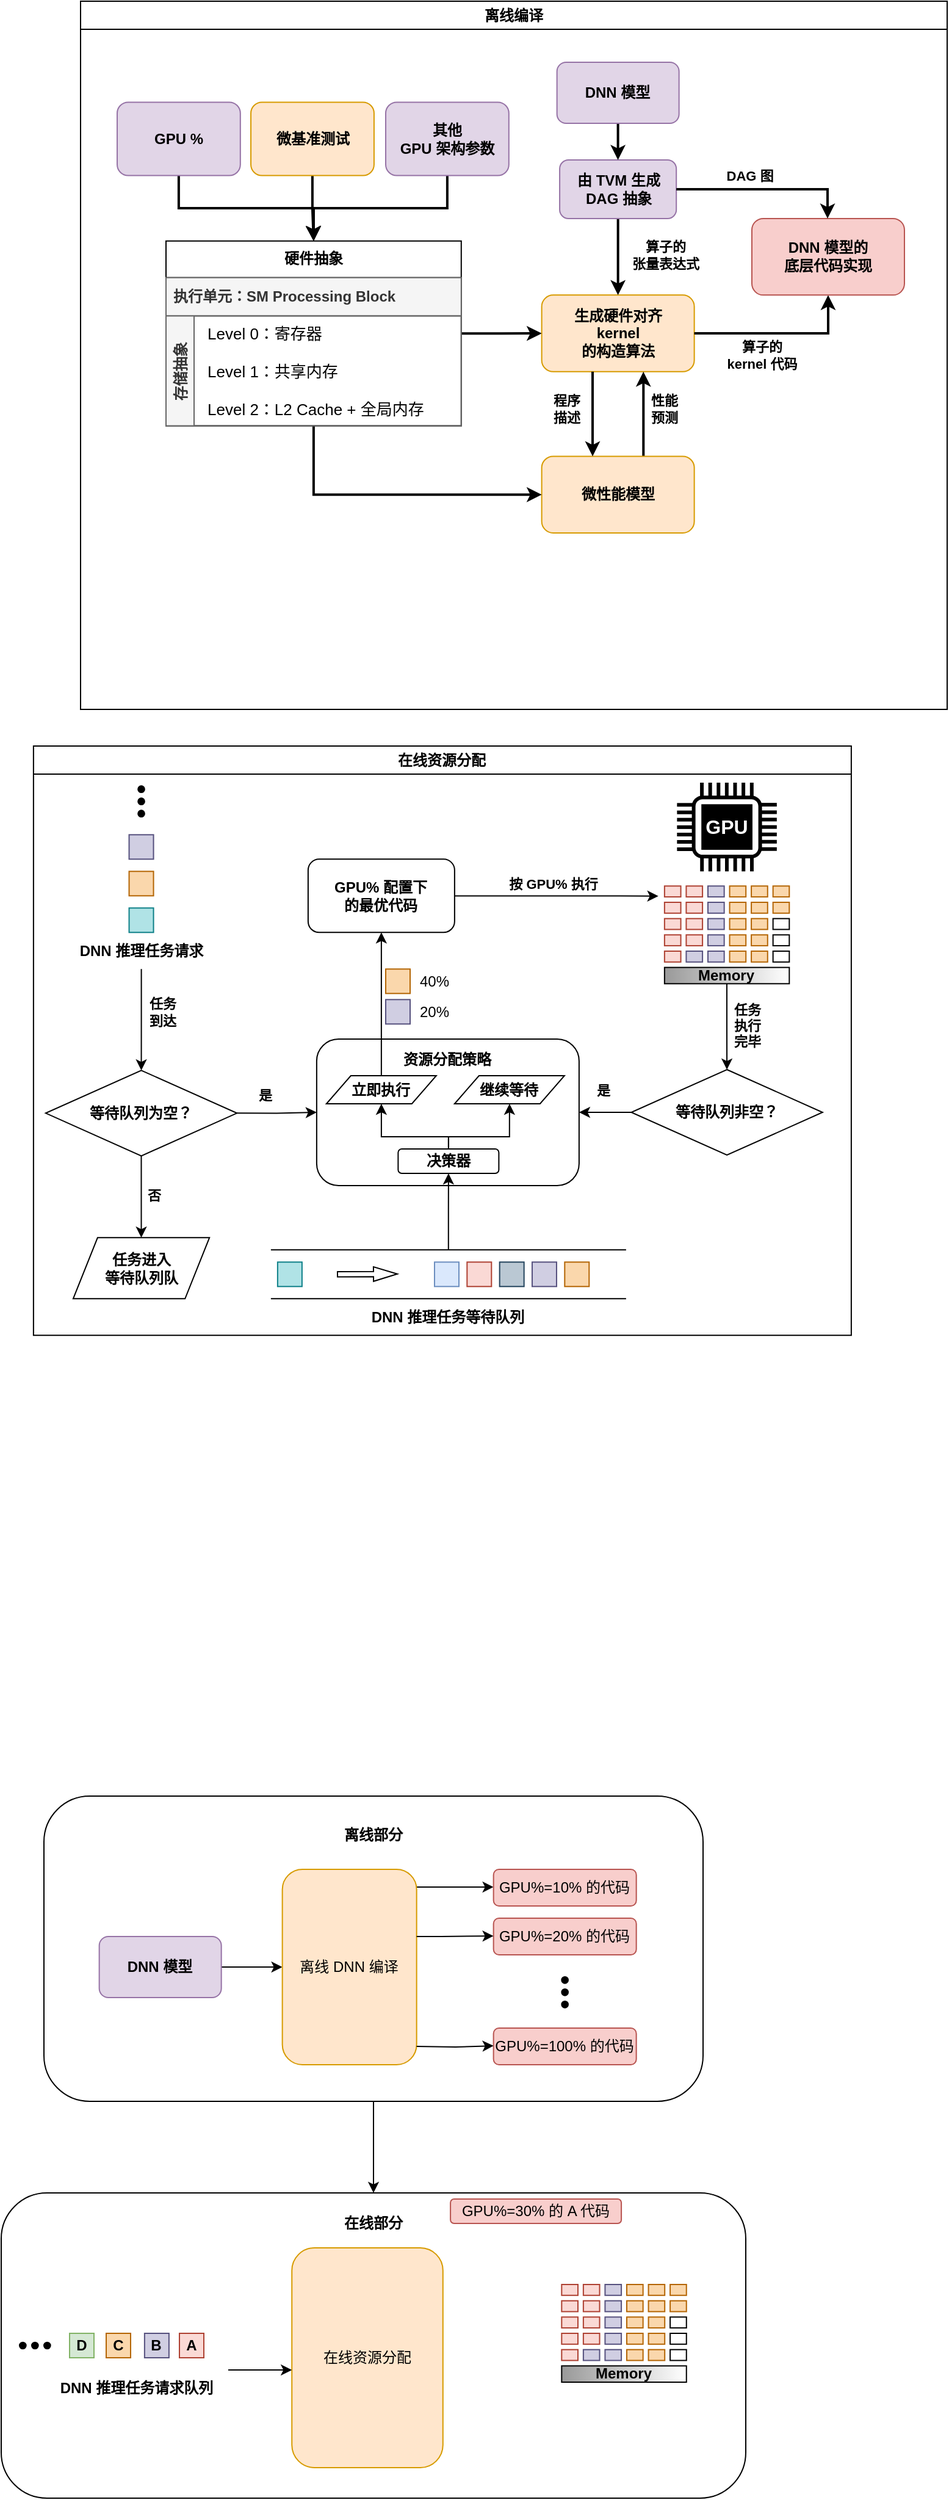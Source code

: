 <mxfile version="22.1.7" type="github">
  <diagram name="Page-1" id="r66Ns_PoiZ77G3gsffww">
    <mxGraphModel dx="1161" dy="710" grid="1" gridSize="10" guides="1" tooltips="1" connect="1" arrows="1" fold="1" page="1" pageScale="1" pageWidth="850" pageHeight="1100" math="0" shadow="0">
      <root>
        <mxCell id="0" />
        <mxCell id="1" parent="0" />
        <mxCell id="Vn_qwxiB0jjPzp0y7otu-781" value="在线部分&lt;br&gt;&lt;br&gt;&lt;br&gt;&lt;br&gt;&lt;br&gt;&lt;br&gt;&lt;br&gt;&lt;br&gt;&lt;br&gt;&lt;br&gt;&lt;br&gt;&lt;br&gt;&lt;br&gt;&lt;br&gt;&lt;br&gt;" style="rounded=1;whiteSpace=wrap;html=1;fontStyle=1" vertex="1" parent="1">
          <mxGeometry x="15" y="1815" width="610" height="250" as="geometry" />
        </mxCell>
        <mxCell id="Vn_qwxiB0jjPzp0y7otu-782" value="" style="edgeStyle=orthogonalEdgeStyle;rounded=0;orthogonalLoop=1;jettySize=auto;html=1;" edge="1" parent="1" source="Vn_qwxiB0jjPzp0y7otu-779" target="Vn_qwxiB0jjPzp0y7otu-781">
          <mxGeometry relative="1" as="geometry" />
        </mxCell>
        <mxCell id="Vn_qwxiB0jjPzp0y7otu-779" value="离线部分&lt;br&gt;&lt;br&gt;&lt;br&gt;&lt;br&gt;&lt;br&gt;&lt;br&gt;&lt;br&gt;&lt;br&gt;&lt;br&gt;&lt;br&gt;&lt;br&gt;&lt;br&gt;&lt;br&gt;&lt;br&gt;" style="rounded=1;whiteSpace=wrap;html=1;fontStyle=1" vertex="1" parent="1">
          <mxGeometry x="50" y="1490" width="540" height="250" as="geometry" />
        </mxCell>
        <mxCell id="Vn_qwxiB0jjPzp0y7otu-103" value="离线编译" style="swimlane;whiteSpace=wrap;html=1;fontStyle=1" vertex="1" parent="1">
          <mxGeometry x="80" y="20" width="710" height="580" as="geometry">
            <mxRectangle x="120" y="80" width="90" height="30" as="alternateBounds" />
          </mxGeometry>
        </mxCell>
        <mxCell id="Vn_qwxiB0jjPzp0y7otu-11" value="生成硬件对齐&lt;br&gt;kernel &lt;br&gt;的构造算法" style="rounded=1;whiteSpace=wrap;html=1;fillColor=#ffe6cc;strokeColor=#d79b00;fontStyle=1" vertex="1" parent="Vn_qwxiB0jjPzp0y7otu-103">
          <mxGeometry x="377.817" y="240.681" width="125.0" height="62.727" as="geometry" />
        </mxCell>
        <mxCell id="Vn_qwxiB0jjPzp0y7otu-16" value="" style="edgeStyle=orthogonalEdgeStyle;rounded=0;orthogonalLoop=1;jettySize=auto;html=1;fontStyle=1;strokeWidth=2;" edge="1" parent="Vn_qwxiB0jjPzp0y7otu-103" source="Vn_qwxiB0jjPzp0y7otu-15" target="Vn_qwxiB0jjPzp0y7otu-11">
          <mxGeometry relative="1" as="geometry" />
        </mxCell>
        <mxCell id="Vn_qwxiB0jjPzp0y7otu-17" value="算子的&lt;br&gt;张量表达式" style="edgeLabel;html=1;align=center;verticalAlign=middle;resizable=0;points=[];fontStyle=1" vertex="1" connectable="0" parent="Vn_qwxiB0jjPzp0y7otu-16">
          <mxGeometry y="20" relative="1" as="geometry">
            <mxPoint x="18" y="-2" as="offset" />
          </mxGeometry>
        </mxCell>
        <mxCell id="Vn_qwxiB0jjPzp0y7otu-15" value="由 TVM 生成 &lt;br&gt;DAG 抽象" style="rounded=1;whiteSpace=wrap;html=1;fillColor=#e1d5e7;strokeColor=#9673a6;fontStyle=1" vertex="1" parent="Vn_qwxiB0jjPzp0y7otu-103">
          <mxGeometry x="392.54" y="130" width="95.56" height="47.95" as="geometry" />
        </mxCell>
        <mxCell id="Vn_qwxiB0jjPzp0y7otu-32" value="" style="edgeStyle=orthogonalEdgeStyle;rounded=0;orthogonalLoop=1;jettySize=auto;html=1;fontStyle=1;strokeWidth=2;" edge="1" parent="Vn_qwxiB0jjPzp0y7otu-103" source="Vn_qwxiB0jjPzp0y7otu-19" target="Vn_qwxiB0jjPzp0y7otu-11">
          <mxGeometry relative="1" as="geometry">
            <Array as="points">
              <mxPoint x="461.15" y="345.905" />
              <mxPoint x="461.15" y="345.905" />
            </Array>
          </mxGeometry>
        </mxCell>
        <mxCell id="Vn_qwxiB0jjPzp0y7otu-96" value="性能&lt;br&gt;预测" style="edgeLabel;html=1;align=center;verticalAlign=middle;resizable=0;points=[];fontStyle=1" vertex="1" connectable="0" parent="Vn_qwxiB0jjPzp0y7otu-32">
          <mxGeometry x="0.164" y="-3" relative="1" as="geometry">
            <mxPoint x="14" y="2" as="offset" />
          </mxGeometry>
        </mxCell>
        <mxCell id="Vn_qwxiB0jjPzp0y7otu-19" value="微性能模型" style="rounded=1;whiteSpace=wrap;html=1;fillColor=#ffe6cc;strokeColor=#d79b00;fontStyle=1" vertex="1" parent="Vn_qwxiB0jjPzp0y7otu-103">
          <mxGeometry x="377.817" y="372.723" width="125.0" height="62.727" as="geometry" />
        </mxCell>
        <mxCell id="Vn_qwxiB0jjPzp0y7otu-20" value="" style="edgeStyle=orthogonalEdgeStyle;rounded=0;orthogonalLoop=1;jettySize=auto;html=1;fontStyle=1;strokeWidth=2;" edge="1" parent="Vn_qwxiB0jjPzp0y7otu-103" source="Vn_qwxiB0jjPzp0y7otu-11" target="Vn_qwxiB0jjPzp0y7otu-19">
          <mxGeometry relative="1" as="geometry">
            <Array as="points">
              <mxPoint x="419.483" y="345.905" />
              <mxPoint x="419.483" y="345.905" />
            </Array>
          </mxGeometry>
        </mxCell>
        <mxCell id="Vn_qwxiB0jjPzp0y7otu-95" value="程序&lt;br&gt;描述" style="edgeLabel;html=1;align=center;verticalAlign=middle;resizable=0;points=[];fontStyle=1" vertex="1" connectable="0" parent="Vn_qwxiB0jjPzp0y7otu-20">
          <mxGeometry x="-0.116" y="-3" relative="1" as="geometry">
            <mxPoint x="-19" as="offset" />
          </mxGeometry>
        </mxCell>
        <mxCell id="Vn_qwxiB0jjPzp0y7otu-88" style="edgeStyle=orthogonalEdgeStyle;rounded=0;orthogonalLoop=1;jettySize=auto;html=1;entryX=0;entryY=0.5;entryDx=0;entryDy=0;fontStyle=1;strokeWidth=2;" edge="1" parent="Vn_qwxiB0jjPzp0y7otu-103" source="Vn_qwxiB0jjPzp0y7otu-25" target="Vn_qwxiB0jjPzp0y7otu-11">
          <mxGeometry relative="1" as="geometry" />
        </mxCell>
        <mxCell id="Vn_qwxiB0jjPzp0y7otu-94" style="edgeStyle=orthogonalEdgeStyle;rounded=0;orthogonalLoop=1;jettySize=auto;html=1;entryX=0;entryY=0.5;entryDx=0;entryDy=0;fontStyle=1;strokeWidth=2;" edge="1" parent="Vn_qwxiB0jjPzp0y7otu-103" source="Vn_qwxiB0jjPzp0y7otu-25" target="Vn_qwxiB0jjPzp0y7otu-19">
          <mxGeometry relative="1" as="geometry">
            <Array as="points">
              <mxPoint x="190" y="404" />
            </Array>
          </mxGeometry>
        </mxCell>
        <mxCell id="Vn_qwxiB0jjPzp0y7otu-25" value="硬件抽象" style="swimlane;fontStyle=1;childLayout=stackLayout;horizontal=1;startSize=30;horizontalStack=0;resizeParent=1;resizeParentMax=0;resizeLast=0;collapsible=1;marginBottom=0;whiteSpace=wrap;html=1;" vertex="1" parent="Vn_qwxiB0jjPzp0y7otu-103">
          <mxGeometry x="70" y="196.37" width="241.897" height="151.36" as="geometry">
            <mxRectangle x="120" y="640" width="120" height="30" as="alternateBounds" />
          </mxGeometry>
        </mxCell>
        <mxCell id="Vn_qwxiB0jjPzp0y7otu-714" value="执行单元：SM Processing Block" style="text;align=left;verticalAlign=middle;spacingLeft=4;spacingRight=4;overflow=hidden;points=[[0,0.5],[1,0.5]];portConstraint=eastwest;rotatable=0;whiteSpace=wrap;html=1;fontStyle=1;rounded=0;fillColor=#f5f5f5;fontColor=#333333;strokeColor=#666666;" vertex="1" parent="Vn_qwxiB0jjPzp0y7otu-25">
          <mxGeometry y="30" width="241.897" height="31.36" as="geometry" />
        </mxCell>
        <mxCell id="Vn_qwxiB0jjPzp0y7otu-715" value="存储抽象" style="swimlane;horizontal=0;whiteSpace=wrap;html=1;fillColor=#f5f5f5;fontColor=#333333;strokeColor=#666666;fontStyle=1" vertex="1" parent="Vn_qwxiB0jjPzp0y7otu-25">
          <mxGeometry y="61.36" width="241.897" height="90" as="geometry" />
        </mxCell>
        <mxCell id="Vn_qwxiB0jjPzp0y7otu-718" value="&lt;span style=&quot;font-size: 13px;&quot;&gt;Level 0：寄存器&lt;br&gt;&lt;br&gt;Level 1：共享内存&lt;br&gt;&lt;br&gt;Level 2：L2 Cache + 全局内存&lt;br&gt;&lt;/span&gt;" style="text;html=1;align=left;verticalAlign=middle;resizable=0;points=[];autosize=1;strokeColor=none;fillColor=none;fontStyle=0" vertex="1" parent="Vn_qwxiB0jjPzp0y7otu-715">
          <mxGeometry x="31.897" y="-0.003" width="200" height="90" as="geometry" />
        </mxCell>
        <mxCell id="Vn_qwxiB0jjPzp0y7otu-9" value="" style="edgeStyle=orthogonalEdgeStyle;rounded=0;orthogonalLoop=1;jettySize=auto;html=1;entryX=0.5;entryY=0;entryDx=0;entryDy=0;fontStyle=1;strokeWidth=2;" edge="1" parent="Vn_qwxiB0jjPzp0y7otu-103" source="Vn_qwxiB0jjPzp0y7otu-7" target="Vn_qwxiB0jjPzp0y7otu-25">
          <mxGeometry relative="1" as="geometry">
            <mxPoint x="169.125" y="314.541" as="targetPoint" />
          </mxGeometry>
        </mxCell>
        <mxCell id="Vn_qwxiB0jjPzp0y7otu-10" value="" style="edgeStyle=orthogonalEdgeStyle;rounded=0;orthogonalLoop=1;jettySize=auto;html=1;entryX=0.5;entryY=0;entryDx=0;entryDy=0;fontStyle=1;strokeWidth=2;" edge="1" parent="Vn_qwxiB0jjPzp0y7otu-103" source="Vn_qwxiB0jjPzp0y7otu-8" target="Vn_qwxiB0jjPzp0y7otu-25">
          <mxGeometry relative="1" as="geometry">
            <mxPoint x="163.917" y="345.905" as="targetPoint" />
          </mxGeometry>
        </mxCell>
        <mxCell id="Vn_qwxiB0jjPzp0y7otu-36" value="" style="edgeStyle=orthogonalEdgeStyle;rounded=0;orthogonalLoop=1;jettySize=auto;html=1;entryX=0.5;entryY=1;entryDx=0;entryDy=0;exitX=1;exitY=0.5;exitDx=0;exitDy=0;fontStyle=1;strokeWidth=2;" edge="1" parent="Vn_qwxiB0jjPzp0y7otu-103" source="Vn_qwxiB0jjPzp0y7otu-11" target="Vn_qwxiB0jjPzp0y7otu-37">
          <mxGeometry relative="1" as="geometry">
            <mxPoint x="675.47" y="287.053" as="sourcePoint" />
            <mxPoint x="648.65" y="209.994" as="targetPoint" />
          </mxGeometry>
        </mxCell>
        <mxCell id="Vn_qwxiB0jjPzp0y7otu-85" value="算子的 &lt;br&gt;kernel 代码" style="edgeLabel;html=1;align=center;verticalAlign=middle;resizable=0;points=[];fontStyle=1" vertex="1" connectable="0" parent="Vn_qwxiB0jjPzp0y7otu-36">
          <mxGeometry x="-0.117" y="4" relative="1" as="geometry">
            <mxPoint x="-8" y="22" as="offset" />
          </mxGeometry>
        </mxCell>
        <mxCell id="Vn_qwxiB0jjPzp0y7otu-37" value="DNN 模型的&lt;br&gt;底层代码实现" style="whiteSpace=wrap;html=1;rounded=1;fillColor=#f8cecc;strokeColor=#b85450;fontStyle=1" vertex="1" parent="Vn_qwxiB0jjPzp0y7otu-103">
          <mxGeometry x="549.997" y="177.95" width="125.0" height="62.727" as="geometry" />
        </mxCell>
        <mxCell id="Vn_qwxiB0jjPzp0y7otu-38" value="" style="edgeStyle=orthogonalEdgeStyle;rounded=0;orthogonalLoop=1;jettySize=auto;html=1;fontStyle=1;strokeWidth=2;" edge="1" parent="Vn_qwxiB0jjPzp0y7otu-103" source="Vn_qwxiB0jjPzp0y7otu-15" target="Vn_qwxiB0jjPzp0y7otu-37">
          <mxGeometry relative="1" as="geometry">
            <Array as="points">
              <mxPoint x="612" y="154" />
            </Array>
          </mxGeometry>
        </mxCell>
        <mxCell id="Vn_qwxiB0jjPzp0y7otu-86" value="DAG 图" style="edgeLabel;html=1;align=center;verticalAlign=middle;resizable=0;points=[];fontStyle=1" vertex="1" connectable="0" parent="Vn_qwxiB0jjPzp0y7otu-38">
          <mxGeometry x="-0.28" y="10" relative="1" as="geometry">
            <mxPoint x="7" y="-1" as="offset" />
          </mxGeometry>
        </mxCell>
        <mxCell id="Vn_qwxiB0jjPzp0y7otu-80" style="edgeStyle=orthogonalEdgeStyle;rounded=0;orthogonalLoop=1;jettySize=auto;html=1;entryX=0.5;entryY=0;entryDx=0;entryDy=0;fontStyle=1;strokeWidth=2;" edge="1" parent="Vn_qwxiB0jjPzp0y7otu-103" source="Vn_qwxiB0jjPzp0y7otu-79" target="Vn_qwxiB0jjPzp0y7otu-25">
          <mxGeometry relative="1" as="geometry" />
        </mxCell>
        <mxCell id="Vn_qwxiB0jjPzp0y7otu-7" value="其他 &lt;br&gt;GPU 架构参数" style="rounded=1;whiteSpace=wrap;html=1;fillColor=#e1d5e7;strokeColor=#9673a6;fontStyle=1" vertex="1" parent="Vn_qwxiB0jjPzp0y7otu-103">
          <mxGeometry x="249.995" y="82.72" width="100.909" height="60.0" as="geometry" />
        </mxCell>
        <mxCell id="Vn_qwxiB0jjPzp0y7otu-8" value="微基准测试" style="rounded=1;whiteSpace=wrap;html=1;fillColor=#ffe6cc;strokeColor=#d79b00;fontStyle=1" vertex="1" parent="Vn_qwxiB0jjPzp0y7otu-103">
          <mxGeometry x="139.541" y="82.72" width="100.909" height="60.0" as="geometry" />
        </mxCell>
        <mxCell id="Vn_qwxiB0jjPzp0y7otu-79" value="GPU %" style="rounded=1;whiteSpace=wrap;html=1;fillColor=#e1d5e7;strokeColor=#9673a6;fontStyle=1" vertex="1" parent="Vn_qwxiB0jjPzp0y7otu-103">
          <mxGeometry x="30.0" y="82.72" width="100.909" height="60.0" as="geometry" />
        </mxCell>
        <mxCell id="Vn_qwxiB0jjPzp0y7otu-208" value="" style="edgeStyle=orthogonalEdgeStyle;rounded=0;orthogonalLoop=1;jettySize=auto;html=1;strokeWidth=2;fontStyle=1" edge="1" parent="Vn_qwxiB0jjPzp0y7otu-103" source="Vn_qwxiB0jjPzp0y7otu-207" target="Vn_qwxiB0jjPzp0y7otu-15">
          <mxGeometry relative="1" as="geometry" />
        </mxCell>
        <mxCell id="Vn_qwxiB0jjPzp0y7otu-207" value="DNN 模型" style="rounded=1;whiteSpace=wrap;html=1;fillColor=#e1d5e7;strokeColor=#9673a6;fontStyle=1" vertex="1" parent="Vn_qwxiB0jjPzp0y7otu-103">
          <mxGeometry x="390.32" y="50" width="100" height="50" as="geometry" />
        </mxCell>
        <mxCell id="Vn_qwxiB0jjPzp0y7otu-229" value="在线资源分配" style="swimlane;whiteSpace=wrap;html=1;fontStyle=1" vertex="1" parent="1">
          <mxGeometry x="41.44" y="630" width="670" height="482.66" as="geometry" />
        </mxCell>
        <mxCell id="Vn_qwxiB0jjPzp0y7otu-580" value="DNN 推理任务请求" style="text;html=1;strokeColor=none;fillColor=none;align=center;verticalAlign=middle;whiteSpace=wrap;rounded=0;fontStyle=1" vertex="1" parent="Vn_qwxiB0jjPzp0y7otu-229">
          <mxGeometry x="13.33" y="152.66" width="150" height="30" as="geometry" />
        </mxCell>
        <mxCell id="Vn_qwxiB0jjPzp0y7otu-585" value="等待队列为空？" style="rhombus;whiteSpace=wrap;html=1;fontStyle=1" vertex="1" parent="Vn_qwxiB0jjPzp0y7otu-229">
          <mxGeometry x="10.0" y="265.66" width="156.67" height="70" as="geometry" />
        </mxCell>
        <mxCell id="Vn_qwxiB0jjPzp0y7otu-578" value="" style="edgeStyle=orthogonalEdgeStyle;rounded=0;orthogonalLoop=1;jettySize=auto;html=1;entryX=0.5;entryY=0;entryDx=0;entryDy=0;fontStyle=1" edge="1" parent="Vn_qwxiB0jjPzp0y7otu-229" source="Vn_qwxiB0jjPzp0y7otu-580" target="Vn_qwxiB0jjPzp0y7otu-585">
          <mxGeometry relative="1" as="geometry">
            <mxPoint x="88.343" y="232.66" as="targetPoint" />
          </mxGeometry>
        </mxCell>
        <mxCell id="Vn_qwxiB0jjPzp0y7otu-579" value="任务&lt;br&gt;到达" style="edgeLabel;html=1;align=center;verticalAlign=middle;resizable=0;points=[];fontStyle=1" vertex="1" connectable="0" parent="Vn_qwxiB0jjPzp0y7otu-578">
          <mxGeometry x="-0.159" relative="1" as="geometry">
            <mxPoint x="17" as="offset" />
          </mxGeometry>
        </mxCell>
        <mxCell id="Vn_qwxiB0jjPzp0y7otu-586" value="" style="rounded=0;whiteSpace=wrap;html=1;fontStyle=1;fillColor=#b0e3e6;strokeColor=#0e8088;" vertex="1" parent="Vn_qwxiB0jjPzp0y7otu-229">
          <mxGeometry x="78.332" y="132.66" width="20.0" height="20.0" as="geometry" />
        </mxCell>
        <mxCell id="Vn_qwxiB0jjPzp0y7otu-587" value="" style="ellipse;whiteSpace=wrap;html=1;aspect=fixed;fillColor=#000000;fontStyle=1" vertex="1" parent="Vn_qwxiB0jjPzp0y7otu-229">
          <mxGeometry x="85.667" y="52.66" width="5.33" height="5.33" as="geometry" />
        </mxCell>
        <mxCell id="Vn_qwxiB0jjPzp0y7otu-588" value="" style="ellipse;whiteSpace=wrap;html=1;aspect=fixed;fillColor=#000000;fontStyle=1" vertex="1" parent="Vn_qwxiB0jjPzp0y7otu-229">
          <mxGeometry x="85.669" y="42.66" width="5.33" height="5.33" as="geometry" />
        </mxCell>
        <mxCell id="Vn_qwxiB0jjPzp0y7otu-589" value="" style="ellipse;whiteSpace=wrap;html=1;aspect=fixed;fillColor=#000000;fontStyle=1" vertex="1" parent="Vn_qwxiB0jjPzp0y7otu-229">
          <mxGeometry x="85.66" y="32.66" width="5.33" height="5.33" as="geometry" />
        </mxCell>
        <mxCell id="Vn_qwxiB0jjPzp0y7otu-592" value="资源分配策略&lt;br&gt;&lt;br&gt;&lt;br&gt;&lt;br&gt;&lt;br&gt;&lt;br&gt;&lt;br&gt;" style="rounded=1;whiteSpace=wrap;html=1;fontStyle=1" vertex="1" parent="Vn_qwxiB0jjPzp0y7otu-229">
          <mxGeometry x="232" y="240" width="215" height="120" as="geometry" />
        </mxCell>
        <mxCell id="Vn_qwxiB0jjPzp0y7otu-583" style="edgeStyle=orthogonalEdgeStyle;rounded=0;orthogonalLoop=1;jettySize=auto;html=1;exitX=1;exitY=0.5;exitDx=0;exitDy=0;entryX=0;entryY=0.5;entryDx=0;entryDy=0;fontStyle=1" edge="1" parent="Vn_qwxiB0jjPzp0y7otu-229" source="Vn_qwxiB0jjPzp0y7otu-585" target="Vn_qwxiB0jjPzp0y7otu-592">
          <mxGeometry relative="1" as="geometry" />
        </mxCell>
        <mxCell id="Vn_qwxiB0jjPzp0y7otu-584" value="是" style="edgeLabel;html=1;align=center;verticalAlign=middle;resizable=0;points=[];fontStyle=1" vertex="1" connectable="0" parent="Vn_qwxiB0jjPzp0y7otu-583">
          <mxGeometry x="-0.22" y="-2" relative="1" as="geometry">
            <mxPoint x="-3" y="-17" as="offset" />
          </mxGeometry>
        </mxCell>
        <mxCell id="Vn_qwxiB0jjPzp0y7otu-595" value="GPU% 配置下&lt;br&gt;的最优代码" style="rounded=1;whiteSpace=wrap;html=1;fontStyle=1" vertex="1" parent="Vn_qwxiB0jjPzp0y7otu-229">
          <mxGeometry x="225" y="92.66" width="120" height="60" as="geometry" />
        </mxCell>
        <mxCell id="Vn_qwxiB0jjPzp0y7otu-596" value="" style="rounded=0;whiteSpace=wrap;html=1;fontStyle=1;fillColor=#fad7ac;strokeColor=#b46504;" vertex="1" parent="Vn_qwxiB0jjPzp0y7otu-229">
          <mxGeometry x="78.33" y="102.66" width="20.0" height="20.0" as="geometry" />
        </mxCell>
        <mxCell id="Vn_qwxiB0jjPzp0y7otu-597" value="" style="rounded=0;whiteSpace=wrap;html=1;fontStyle=1;fillColor=#d0cee2;strokeColor=#56517e;" vertex="1" parent="Vn_qwxiB0jjPzp0y7otu-229">
          <mxGeometry x="78.329" y="72.66" width="20" height="20" as="geometry" />
        </mxCell>
        <mxCell id="Vn_qwxiB0jjPzp0y7otu-598" value="" style="group;fontStyle=1" vertex="1" connectable="0" parent="Vn_qwxiB0jjPzp0y7otu-229">
          <mxGeometry x="527.24" y="30.0" width="81.74" height="72.66" as="geometry" />
        </mxCell>
        <mxCell id="Vn_qwxiB0jjPzp0y7otu-599" style="rounded=0;orthogonalLoop=1;jettySize=auto;html=1;exitX=1;exitY=0.5;exitDx=0;exitDy=0;entryX=0;entryY=0.5;entryDx=0;entryDy=0;endArrow=none;endFill=0;strokeWidth=3;fontStyle=1" edge="1" parent="Vn_qwxiB0jjPzp0y7otu-598" source="Vn_qwxiB0jjPzp0y7otu-600">
          <mxGeometry relative="1" as="geometry">
            <mxPoint x="81.74" y="36.33" as="targetPoint" />
          </mxGeometry>
        </mxCell>
        <mxCell id="Vn_qwxiB0jjPzp0y7otu-600" value="" style="rounded=1;whiteSpace=wrap;html=1;strokeWidth=3;fontStyle=1" vertex="1" parent="Vn_qwxiB0jjPzp0y7otu-598">
          <mxGeometry x="13.623" y="12.11" width="54.493" height="48.44" as="geometry" />
        </mxCell>
        <mxCell id="Vn_qwxiB0jjPzp0y7otu-601" value="&lt;span style=&quot;font-size: 16px;&quot;&gt;&lt;font style=&quot;font-size: 16px;&quot;&gt;GPU&lt;/font&gt;&lt;/span&gt;" style="rounded=0;whiteSpace=wrap;html=1;fillColor=#000000;fontColor=#FFFFFF;fontStyle=1" vertex="1" parent="Vn_qwxiB0jjPzp0y7otu-598">
          <mxGeometry x="20.435" y="18.165" width="40.87" height="36.33" as="geometry" />
        </mxCell>
        <mxCell id="Vn_qwxiB0jjPzp0y7otu-602" style="rounded=0;orthogonalLoop=1;jettySize=auto;html=1;exitX=1;exitY=0.5;exitDx=0;exitDy=0;entryX=0;entryY=0.5;entryDx=0;entryDy=0;endArrow=none;endFill=0;strokeWidth=3;fontStyle=1" edge="1" parent="Vn_qwxiB0jjPzp0y7otu-598">
          <mxGeometry relative="1" as="geometry">
            <mxPoint x="68.117" y="42.385" as="sourcePoint" />
            <mxPoint x="81.74" y="42.385" as="targetPoint" />
          </mxGeometry>
        </mxCell>
        <mxCell id="Vn_qwxiB0jjPzp0y7otu-603" style="rounded=0;orthogonalLoop=1;jettySize=auto;html=1;exitX=1;exitY=0.5;exitDx=0;exitDy=0;entryX=0;entryY=0.5;entryDx=0;entryDy=0;endArrow=none;endFill=0;strokeWidth=3;fontStyle=1" edge="1" parent="Vn_qwxiB0jjPzp0y7otu-598">
          <mxGeometry relative="1" as="geometry">
            <mxPoint x="68.117" y="30.221" as="sourcePoint" />
            <mxPoint x="81.74" y="30.221" as="targetPoint" />
          </mxGeometry>
        </mxCell>
        <mxCell id="Vn_qwxiB0jjPzp0y7otu-604" style="rounded=0;orthogonalLoop=1;jettySize=auto;html=1;exitX=1;exitY=0.5;exitDx=0;exitDy=0;entryX=0;entryY=0.5;entryDx=0;entryDy=0;endArrow=none;endFill=0;strokeWidth=3;fontStyle=1" edge="1" parent="Vn_qwxiB0jjPzp0y7otu-598">
          <mxGeometry relative="1" as="geometry">
            <mxPoint x="68.117" y="24.22" as="sourcePoint" />
            <mxPoint x="81.74" y="24.22" as="targetPoint" />
          </mxGeometry>
        </mxCell>
        <mxCell id="Vn_qwxiB0jjPzp0y7otu-605" style="rounded=0;orthogonalLoop=1;jettySize=auto;html=1;exitX=1;exitY=0.5;exitDx=0;exitDy=0;entryX=0;entryY=0.5;entryDx=0;entryDy=0;endArrow=none;endFill=0;strokeWidth=3;fontStyle=1" edge="1" parent="Vn_qwxiB0jjPzp0y7otu-598">
          <mxGeometry relative="1" as="geometry">
            <mxPoint x="68.117" y="54.386" as="sourcePoint" />
            <mxPoint x="81.74" y="54.386" as="targetPoint" />
          </mxGeometry>
        </mxCell>
        <mxCell id="Vn_qwxiB0jjPzp0y7otu-606" style="rounded=0;orthogonalLoop=1;jettySize=auto;html=1;exitX=1;exitY=0.5;exitDx=0;exitDy=0;entryX=0;entryY=0.5;entryDx=0;entryDy=0;endArrow=none;endFill=0;strokeWidth=3;fontStyle=1" edge="1" parent="Vn_qwxiB0jjPzp0y7otu-598">
          <mxGeometry relative="1" as="geometry">
            <mxPoint x="68.117" y="48.386" as="sourcePoint" />
            <mxPoint x="81.74" y="48.386" as="targetPoint" />
          </mxGeometry>
        </mxCell>
        <mxCell id="Vn_qwxiB0jjPzp0y7otu-607" style="rounded=0;orthogonalLoop=1;jettySize=auto;html=1;exitX=1;exitY=0.5;exitDx=0;exitDy=0;entryX=0;entryY=0.5;entryDx=0;entryDy=0;endArrow=none;endFill=0;strokeWidth=3;fontStyle=1" edge="1" parent="Vn_qwxiB0jjPzp0y7otu-598">
          <mxGeometry relative="1" as="geometry">
            <mxPoint x="68.117" y="18.056" as="sourcePoint" />
            <mxPoint x="81.74" y="18.056" as="targetPoint" />
          </mxGeometry>
        </mxCell>
        <mxCell id="Vn_qwxiB0jjPzp0y7otu-608" style="rounded=0;orthogonalLoop=1;jettySize=auto;html=1;exitX=1;exitY=0.5;exitDx=0;exitDy=0;entryX=0;entryY=0.5;entryDx=0;entryDy=0;endArrow=none;endFill=0;strokeWidth=3;fontStyle=1" edge="1" parent="Vn_qwxiB0jjPzp0y7otu-598">
          <mxGeometry relative="1" as="geometry">
            <mxPoint x="13.623" y="36.439" as="targetPoint" />
            <mxPoint y="36.439" as="sourcePoint" />
          </mxGeometry>
        </mxCell>
        <mxCell id="Vn_qwxiB0jjPzp0y7otu-609" style="rounded=0;orthogonalLoop=1;jettySize=auto;html=1;exitX=1;exitY=0.5;exitDx=0;exitDy=0;entryX=0;entryY=0.5;entryDx=0;entryDy=0;endArrow=none;endFill=0;strokeWidth=3;fontStyle=1" edge="1" parent="Vn_qwxiB0jjPzp0y7otu-598">
          <mxGeometry relative="1" as="geometry">
            <mxPoint y="42.494" as="sourcePoint" />
            <mxPoint x="13.623" y="42.494" as="targetPoint" />
          </mxGeometry>
        </mxCell>
        <mxCell id="Vn_qwxiB0jjPzp0y7otu-610" style="rounded=0;orthogonalLoop=1;jettySize=auto;html=1;exitX=1;exitY=0.5;exitDx=0;exitDy=0;entryX=0;entryY=0.5;entryDx=0;entryDy=0;endArrow=none;endFill=0;strokeWidth=3;fontStyle=1" edge="1" parent="Vn_qwxiB0jjPzp0y7otu-598">
          <mxGeometry relative="1" as="geometry">
            <mxPoint y="30.329" as="sourcePoint" />
            <mxPoint x="13.623" y="30.329" as="targetPoint" />
          </mxGeometry>
        </mxCell>
        <mxCell id="Vn_qwxiB0jjPzp0y7otu-611" style="rounded=0;orthogonalLoop=1;jettySize=auto;html=1;exitX=1;exitY=0.5;exitDx=0;exitDy=0;entryX=0;entryY=0.5;entryDx=0;entryDy=0;endArrow=none;endFill=0;strokeWidth=3;fontStyle=1" edge="1" parent="Vn_qwxiB0jjPzp0y7otu-598">
          <mxGeometry relative="1" as="geometry">
            <mxPoint y="24.329" as="sourcePoint" />
            <mxPoint x="13.623" y="24.329" as="targetPoint" />
          </mxGeometry>
        </mxCell>
        <mxCell id="Vn_qwxiB0jjPzp0y7otu-612" style="rounded=0;orthogonalLoop=1;jettySize=auto;html=1;exitX=1;exitY=0.5;exitDx=0;exitDy=0;entryX=0;entryY=0.5;entryDx=0;entryDy=0;endArrow=none;endFill=0;strokeWidth=3;fontStyle=1" edge="1" parent="Vn_qwxiB0jjPzp0y7otu-598">
          <mxGeometry relative="1" as="geometry">
            <mxPoint y="54.495" as="sourcePoint" />
            <mxPoint x="13.623" y="54.495" as="targetPoint" />
          </mxGeometry>
        </mxCell>
        <mxCell id="Vn_qwxiB0jjPzp0y7otu-613" style="rounded=0;orthogonalLoop=1;jettySize=auto;html=1;exitX=1;exitY=0.5;exitDx=0;exitDy=0;entryX=0;entryY=0.5;entryDx=0;entryDy=0;endArrow=none;endFill=0;strokeWidth=3;fontStyle=1" edge="1" parent="Vn_qwxiB0jjPzp0y7otu-598">
          <mxGeometry relative="1" as="geometry">
            <mxPoint y="48.494" as="sourcePoint" />
            <mxPoint x="13.623" y="48.494" as="targetPoint" />
          </mxGeometry>
        </mxCell>
        <mxCell id="Vn_qwxiB0jjPzp0y7otu-614" style="rounded=0;orthogonalLoop=1;jettySize=auto;html=1;exitX=1;exitY=0.5;exitDx=0;exitDy=0;entryX=0;entryY=0.5;entryDx=0;entryDy=0;endArrow=none;endFill=0;strokeWidth=3;fontStyle=1" edge="1" parent="Vn_qwxiB0jjPzp0y7otu-598">
          <mxGeometry relative="1" as="geometry">
            <mxPoint y="18.165" as="sourcePoint" />
            <mxPoint x="13.623" y="18.165" as="targetPoint" />
          </mxGeometry>
        </mxCell>
        <mxCell id="Vn_qwxiB0jjPzp0y7otu-615" style="rounded=0;orthogonalLoop=1;jettySize=auto;html=1;exitX=1;exitY=0.5;exitDx=0;exitDy=0;endArrow=none;endFill=0;strokeWidth=3;fontStyle=1" edge="1" parent="Vn_qwxiB0jjPzp0y7otu-598">
          <mxGeometry relative="1" as="geometry">
            <mxPoint x="40.829" y="60.55" as="sourcePoint" />
            <mxPoint x="40.829" y="72.66" as="targetPoint" />
          </mxGeometry>
        </mxCell>
        <mxCell id="Vn_qwxiB0jjPzp0y7otu-616" style="rounded=0;orthogonalLoop=1;jettySize=auto;html=1;exitX=1;exitY=0.5;exitDx=0;exitDy=0;endArrow=none;endFill=0;strokeWidth=3;fontStyle=1" edge="1" parent="Vn_qwxiB0jjPzp0y7otu-598">
          <mxGeometry relative="1" as="geometry">
            <mxPoint x="47.641" y="60.55" as="sourcePoint" />
            <mxPoint x="47.641" y="72.66" as="targetPoint" />
          </mxGeometry>
        </mxCell>
        <mxCell id="Vn_qwxiB0jjPzp0y7otu-617" style="rounded=0;orthogonalLoop=1;jettySize=auto;html=1;exitX=1;exitY=0.5;exitDx=0;exitDy=0;endArrow=none;endFill=0;strokeWidth=3;fontStyle=1" edge="1" parent="Vn_qwxiB0jjPzp0y7otu-598">
          <mxGeometry relative="1" as="geometry">
            <mxPoint x="54.452" y="60.55" as="sourcePoint" />
            <mxPoint x="54.452" y="72.66" as="targetPoint" />
          </mxGeometry>
        </mxCell>
        <mxCell id="Vn_qwxiB0jjPzp0y7otu-618" style="rounded=0;orthogonalLoop=1;jettySize=auto;html=1;exitX=1;exitY=0.5;exitDx=0;exitDy=0;endArrow=none;endFill=0;strokeWidth=3;fontStyle=1" edge="1" parent="Vn_qwxiB0jjPzp0y7otu-598">
          <mxGeometry relative="1" as="geometry">
            <mxPoint x="61.305" y="60.55" as="sourcePoint" />
            <mxPoint x="61.305" y="72.66" as="targetPoint" />
          </mxGeometry>
        </mxCell>
        <mxCell id="Vn_qwxiB0jjPzp0y7otu-619" style="rounded=0;orthogonalLoop=1;jettySize=auto;html=1;exitX=1;exitY=0.5;exitDx=0;exitDy=0;endArrow=none;endFill=0;strokeWidth=3;fontStyle=1" edge="1" parent="Vn_qwxiB0jjPzp0y7otu-598">
          <mxGeometry relative="1" as="geometry">
            <mxPoint x="34.058" y="60.55" as="sourcePoint" />
            <mxPoint x="34.058" y="72.66" as="targetPoint" />
          </mxGeometry>
        </mxCell>
        <mxCell id="Vn_qwxiB0jjPzp0y7otu-620" style="rounded=0;orthogonalLoop=1;jettySize=auto;html=1;exitX=1;exitY=0.5;exitDx=0;exitDy=0;endArrow=none;endFill=0;strokeWidth=3;fontStyle=1" edge="1" parent="Vn_qwxiB0jjPzp0y7otu-598">
          <mxGeometry relative="1" as="geometry">
            <mxPoint x="27.247" y="60.55" as="sourcePoint" />
            <mxPoint x="27.247" y="72.66" as="targetPoint" />
          </mxGeometry>
        </mxCell>
        <mxCell id="Vn_qwxiB0jjPzp0y7otu-621" style="rounded=0;orthogonalLoop=1;jettySize=auto;html=1;exitX=1;exitY=0.5;exitDx=0;exitDy=0;endArrow=none;endFill=0;strokeWidth=3;fontStyle=1" edge="1" parent="Vn_qwxiB0jjPzp0y7otu-598">
          <mxGeometry relative="1" as="geometry">
            <mxPoint x="20.435" y="60.55" as="sourcePoint" />
            <mxPoint x="20.435" y="72.66" as="targetPoint" />
          </mxGeometry>
        </mxCell>
        <mxCell id="Vn_qwxiB0jjPzp0y7otu-622" style="rounded=0;orthogonalLoop=1;jettySize=auto;html=1;exitX=1;exitY=0.5;exitDx=0;exitDy=0;endArrow=none;endFill=0;strokeWidth=3;fontStyle=1" edge="1" parent="Vn_qwxiB0jjPzp0y7otu-598">
          <mxGeometry relative="1" as="geometry">
            <mxPoint x="40.747" as="sourcePoint" />
            <mxPoint x="40.747" y="12.11" as="targetPoint" />
          </mxGeometry>
        </mxCell>
        <mxCell id="Vn_qwxiB0jjPzp0y7otu-623" style="rounded=0;orthogonalLoop=1;jettySize=auto;html=1;exitX=1;exitY=0.5;exitDx=0;exitDy=0;endArrow=none;endFill=0;strokeWidth=3;fontStyle=1" edge="1" parent="Vn_qwxiB0jjPzp0y7otu-598">
          <mxGeometry relative="1" as="geometry">
            <mxPoint x="47.559" as="sourcePoint" />
            <mxPoint x="47.559" y="12.11" as="targetPoint" />
          </mxGeometry>
        </mxCell>
        <mxCell id="Vn_qwxiB0jjPzp0y7otu-624" style="rounded=0;orthogonalLoop=1;jettySize=auto;html=1;exitX=1;exitY=0.5;exitDx=0;exitDy=0;endArrow=none;endFill=0;strokeWidth=3;fontStyle=1" edge="1" parent="Vn_qwxiB0jjPzp0y7otu-598">
          <mxGeometry relative="1" as="geometry">
            <mxPoint x="54.371" as="sourcePoint" />
            <mxPoint x="54.371" y="12.11" as="targetPoint" />
          </mxGeometry>
        </mxCell>
        <mxCell id="Vn_qwxiB0jjPzp0y7otu-625" style="rounded=0;orthogonalLoop=1;jettySize=auto;html=1;exitX=1;exitY=0.5;exitDx=0;exitDy=0;endArrow=none;endFill=0;strokeWidth=3;fontStyle=1" edge="1" parent="Vn_qwxiB0jjPzp0y7otu-598">
          <mxGeometry relative="1" as="geometry">
            <mxPoint x="61.223" as="sourcePoint" />
            <mxPoint x="61.223" y="12.11" as="targetPoint" />
          </mxGeometry>
        </mxCell>
        <mxCell id="Vn_qwxiB0jjPzp0y7otu-626" style="rounded=0;orthogonalLoop=1;jettySize=auto;html=1;exitX=1;exitY=0.5;exitDx=0;exitDy=0;endArrow=none;endFill=0;strokeWidth=3;fontStyle=1" edge="1" parent="Vn_qwxiB0jjPzp0y7otu-598">
          <mxGeometry relative="1" as="geometry">
            <mxPoint x="33.977" as="sourcePoint" />
            <mxPoint x="33.977" y="12.11" as="targetPoint" />
          </mxGeometry>
        </mxCell>
        <mxCell id="Vn_qwxiB0jjPzp0y7otu-627" style="rounded=0;orthogonalLoop=1;jettySize=auto;html=1;exitX=1;exitY=0.5;exitDx=0;exitDy=0;endArrow=none;endFill=0;strokeWidth=3;fontStyle=1" edge="1" parent="Vn_qwxiB0jjPzp0y7otu-598">
          <mxGeometry relative="1" as="geometry">
            <mxPoint x="27.165" as="sourcePoint" />
            <mxPoint x="27.165" y="12.11" as="targetPoint" />
          </mxGeometry>
        </mxCell>
        <mxCell id="Vn_qwxiB0jjPzp0y7otu-628" style="rounded=0;orthogonalLoop=1;jettySize=auto;html=1;exitX=1;exitY=0.5;exitDx=0;exitDy=0;endArrow=none;endFill=0;strokeWidth=3;fontStyle=1" edge="1" parent="Vn_qwxiB0jjPzp0y7otu-598">
          <mxGeometry relative="1" as="geometry">
            <mxPoint x="20.353" as="sourcePoint" />
            <mxPoint x="20.353" y="12.11" as="targetPoint" />
          </mxGeometry>
        </mxCell>
        <mxCell id="Vn_qwxiB0jjPzp0y7otu-629" value="" style="group;fontStyle=1" vertex="1" connectable="0" parent="Vn_qwxiB0jjPzp0y7otu-229">
          <mxGeometry x="195.0" y="412.66" width="290" height="70" as="geometry" />
        </mxCell>
        <mxCell id="Vn_qwxiB0jjPzp0y7otu-630" value="DNN 推理任务等待队列" style="text;html=1;strokeColor=none;fillColor=none;align=center;verticalAlign=middle;whiteSpace=wrap;rounded=0;fontStyle=1" vertex="1" parent="Vn_qwxiB0jjPzp0y7otu-629">
          <mxGeometry x="70" y="40" width="150" height="30" as="geometry" />
        </mxCell>
        <mxCell id="Vn_qwxiB0jjPzp0y7otu-631" value="" style="group;fontStyle=1" vertex="1" connectable="0" parent="Vn_qwxiB0jjPzp0y7otu-629">
          <mxGeometry width="290" height="40" as="geometry" />
        </mxCell>
        <mxCell id="Vn_qwxiB0jjPzp0y7otu-632" value="" style="shape=partialRectangle;whiteSpace=wrap;html=1;top=0;bottom=0;fillColor=none;direction=south;fontStyle=1" vertex="1" parent="Vn_qwxiB0jjPzp0y7otu-631">
          <mxGeometry width="290" height="40" as="geometry" />
        </mxCell>
        <mxCell id="Vn_qwxiB0jjPzp0y7otu-633" value="" style="rounded=0;whiteSpace=wrap;html=1;fontStyle=1;fillColor=#b0e3e6;strokeColor=#0e8088;" vertex="1" parent="Vn_qwxiB0jjPzp0y7otu-631">
          <mxGeometry x="4.999" y="10" width="20.0" height="20.0" as="geometry" />
        </mxCell>
        <mxCell id="Vn_qwxiB0jjPzp0y7otu-634" value="" style="shape=flexArrow;endArrow=classic;html=1;rounded=0;strokeWidth=1;width=4.267;endSize=6.168;endWidth=6.596;fontStyle=1" edge="1" parent="Vn_qwxiB0jjPzp0y7otu-631">
          <mxGeometry width="50" height="50" relative="1" as="geometry">
            <mxPoint x="53.56" y="19.98" as="sourcePoint" />
            <mxPoint x="103.56" y="19.7" as="targetPoint" />
          </mxGeometry>
        </mxCell>
        <mxCell id="Vn_qwxiB0jjPzp0y7otu-635" value="" style="rounded=0;whiteSpace=wrap;html=1;fontStyle=1;fillColor=#bac8d3;strokeColor=#23445d;container=0;" vertex="1" parent="Vn_qwxiB0jjPzp0y7otu-631">
          <mxGeometry x="186.888" y="10" width="20.0" height="20.0" as="geometry" />
        </mxCell>
        <mxCell id="Vn_qwxiB0jjPzp0y7otu-636" value="" style="rounded=0;whiteSpace=wrap;html=1;fontStyle=1;fillColor=#d0cee2;strokeColor=#56517e;container=0;" vertex="1" parent="Vn_qwxiB0jjPzp0y7otu-631">
          <mxGeometry x="213.549" y="10" width="20" height="20" as="geometry" />
        </mxCell>
        <mxCell id="Vn_qwxiB0jjPzp0y7otu-637" value="" style="rounded=0;whiteSpace=wrap;html=1;fontStyle=1;fillColor=#fad7ac;strokeColor=#b46504;container=0;" vertex="1" parent="Vn_qwxiB0jjPzp0y7otu-631">
          <mxGeometry x="240.22" y="10" width="20.0" height="20.0" as="geometry" />
        </mxCell>
        <mxCell id="Vn_qwxiB0jjPzp0y7otu-638" value="" style="rounded=0;whiteSpace=wrap;html=1;fontStyle=1;fillColor=#dae8fc;strokeColor=#6c8ebf;container=0;" vertex="1" parent="Vn_qwxiB0jjPzp0y7otu-631">
          <mxGeometry x="133.555" y="10" width="20.0" height="20.0" as="geometry" />
        </mxCell>
        <mxCell id="Vn_qwxiB0jjPzp0y7otu-639" value="" style="rounded=0;whiteSpace=wrap;html=1;fontStyle=1;fillColor=#fad9d5;strokeColor=#ae4132;container=0;" vertex="1" parent="Vn_qwxiB0jjPzp0y7otu-631">
          <mxGeometry x="160.222" y="10" width="20.0" height="20.0" as="geometry" />
        </mxCell>
        <mxCell id="Vn_qwxiB0jjPzp0y7otu-678" style="edgeStyle=orthogonalEdgeStyle;rounded=0;orthogonalLoop=1;jettySize=auto;html=1;fontStyle=1" edge="1" parent="Vn_qwxiB0jjPzp0y7otu-229" source="Vn_qwxiB0jjPzp0y7otu-632" target="Vn_qwxiB0jjPzp0y7otu-689">
          <mxGeometry relative="1" as="geometry">
            <mxPoint x="340" y="360" as="targetPoint" />
          </mxGeometry>
        </mxCell>
        <mxCell id="Vn_qwxiB0jjPzp0y7otu-640" value="任务进入&lt;br&gt;等待队列队" style="shape=parallelogram;perimeter=parallelogramPerimeter;whiteSpace=wrap;html=1;fixedSize=1;fontStyle=1" vertex="1" parent="Vn_qwxiB0jjPzp0y7otu-229">
          <mxGeometry x="32.5" y="402.66" width="111.66" height="50" as="geometry" />
        </mxCell>
        <mxCell id="Vn_qwxiB0jjPzp0y7otu-581" value="" style="edgeStyle=orthogonalEdgeStyle;rounded=0;orthogonalLoop=1;jettySize=auto;html=1;entryX=0.5;entryY=0;entryDx=0;entryDy=0;fontStyle=1" edge="1" parent="Vn_qwxiB0jjPzp0y7otu-229" source="Vn_qwxiB0jjPzp0y7otu-585" target="Vn_qwxiB0jjPzp0y7otu-640">
          <mxGeometry relative="1" as="geometry">
            <mxPoint x="88.34" y="392.66" as="targetPoint" />
          </mxGeometry>
        </mxCell>
        <mxCell id="Vn_qwxiB0jjPzp0y7otu-582" value="否" style="edgeLabel;html=1;align=center;verticalAlign=middle;resizable=0;points=[];fontStyle=1" vertex="1" connectable="0" parent="Vn_qwxiB0jjPzp0y7otu-581">
          <mxGeometry x="-0.335" y="4" relative="1" as="geometry">
            <mxPoint x="6" y="10" as="offset" />
          </mxGeometry>
        </mxCell>
        <mxCell id="Vn_qwxiB0jjPzp0y7otu-641" value="" style="group;fontStyle=1" vertex="1" connectable="0" parent="Vn_qwxiB0jjPzp0y7otu-229">
          <mxGeometry x="517" y="114.66" width="102.22" height="80" as="geometry" />
        </mxCell>
        <mxCell id="Vn_qwxiB0jjPzp0y7otu-642" value="" style="rounded=0;whiteSpace=wrap;html=1;fillColor=#fad9d5;strokeColor=#ae4132;fontStyle=1" vertex="1" parent="Vn_qwxiB0jjPzp0y7otu-641">
          <mxGeometry width="13.333" height="8.889" as="geometry" />
        </mxCell>
        <mxCell id="Vn_qwxiB0jjPzp0y7otu-643" value="" style="rounded=0;whiteSpace=wrap;html=1;fillColor=#fad9d5;strokeColor=#ae4132;fontStyle=1" vertex="1" parent="Vn_qwxiB0jjPzp0y7otu-641">
          <mxGeometry x="17.777" width="13.333" height="8.889" as="geometry" />
        </mxCell>
        <mxCell id="Vn_qwxiB0jjPzp0y7otu-644" value="" style="rounded=0;whiteSpace=wrap;html=1;fillColor=#d0cee2;strokeColor=#56517e;fontStyle=1" vertex="1" parent="Vn_qwxiB0jjPzp0y7otu-641">
          <mxGeometry x="35.555" width="13.333" height="8.889" as="geometry" />
        </mxCell>
        <mxCell id="Vn_qwxiB0jjPzp0y7otu-645" value="" style="rounded=0;whiteSpace=wrap;html=1;fillColor=#fad9d5;strokeColor=#ae4132;fontStyle=1" vertex="1" parent="Vn_qwxiB0jjPzp0y7otu-641">
          <mxGeometry y="13.333" width="13.333" height="8.889" as="geometry" />
        </mxCell>
        <mxCell id="Vn_qwxiB0jjPzp0y7otu-646" value="" style="rounded=0;whiteSpace=wrap;html=1;fillColor=#fad9d5;strokeColor=#ae4132;fontStyle=1" vertex="1" parent="Vn_qwxiB0jjPzp0y7otu-641">
          <mxGeometry x="17.777" y="13.333" width="13.333" height="8.889" as="geometry" />
        </mxCell>
        <mxCell id="Vn_qwxiB0jjPzp0y7otu-647" value="" style="rounded=0;whiteSpace=wrap;html=1;fillColor=#d0cee2;strokeColor=#56517e;fontStyle=1" vertex="1" parent="Vn_qwxiB0jjPzp0y7otu-641">
          <mxGeometry x="35.555" y="13.333" width="13.333" height="8.889" as="geometry" />
        </mxCell>
        <mxCell id="Vn_qwxiB0jjPzp0y7otu-648" value="" style="rounded=0;whiteSpace=wrap;html=1;fillColor=#fad9d5;strokeColor=#ae4132;fontStyle=1" vertex="1" parent="Vn_qwxiB0jjPzp0y7otu-641">
          <mxGeometry y="26.667" width="13.333" height="8.889" as="geometry" />
        </mxCell>
        <mxCell id="Vn_qwxiB0jjPzp0y7otu-649" value="" style="rounded=0;whiteSpace=wrap;html=1;fillColor=#fad9d5;strokeColor=#ae4132;fontStyle=1" vertex="1" parent="Vn_qwxiB0jjPzp0y7otu-641">
          <mxGeometry x="17.777" y="26.667" width="13.333" height="8.889" as="geometry" />
        </mxCell>
        <mxCell id="Vn_qwxiB0jjPzp0y7otu-650" value="" style="rounded=0;whiteSpace=wrap;html=1;fillColor=#d0cee2;strokeColor=#56517e;fontStyle=1" vertex="1" parent="Vn_qwxiB0jjPzp0y7otu-641">
          <mxGeometry x="35.555" y="26.667" width="13.333" height="8.889" as="geometry" />
        </mxCell>
        <mxCell id="Vn_qwxiB0jjPzp0y7otu-651" value="" style="rounded=0;whiteSpace=wrap;html=1;fillColor=#fad9d5;strokeColor=#ae4132;fontStyle=1" vertex="1" parent="Vn_qwxiB0jjPzp0y7otu-641">
          <mxGeometry y="40" width="13.333" height="8.889" as="geometry" />
        </mxCell>
        <mxCell id="Vn_qwxiB0jjPzp0y7otu-652" value="" style="rounded=0;whiteSpace=wrap;html=1;fillColor=#fad9d5;strokeColor=#ae4132;fontStyle=1" vertex="1" parent="Vn_qwxiB0jjPzp0y7otu-641">
          <mxGeometry x="17.777" y="40" width="13.333" height="8.889" as="geometry" />
        </mxCell>
        <mxCell id="Vn_qwxiB0jjPzp0y7otu-653" value="" style="rounded=0;whiteSpace=wrap;html=1;fillColor=#d0cee2;strokeColor=#56517e;fontStyle=1" vertex="1" parent="Vn_qwxiB0jjPzp0y7otu-641">
          <mxGeometry x="35.555" y="40" width="13.333" height="8.889" as="geometry" />
        </mxCell>
        <mxCell id="Vn_qwxiB0jjPzp0y7otu-654" value="" style="rounded=0;whiteSpace=wrap;html=1;fillColor=#fad9d5;strokeColor=#ae4132;fontStyle=1" vertex="1" parent="Vn_qwxiB0jjPzp0y7otu-641">
          <mxGeometry y="53.333" width="13.333" height="8.889" as="geometry" />
        </mxCell>
        <mxCell id="Vn_qwxiB0jjPzp0y7otu-655" value="" style="rounded=0;whiteSpace=wrap;html=1;fillColor=#d0cee2;strokeColor=#56517e;fontStyle=1" vertex="1" parent="Vn_qwxiB0jjPzp0y7otu-641">
          <mxGeometry x="17.777" y="53.333" width="13.333" height="8.889" as="geometry" />
        </mxCell>
        <mxCell id="Vn_qwxiB0jjPzp0y7otu-656" value="" style="rounded=0;whiteSpace=wrap;html=1;fillColor=#d0cee2;strokeColor=#56517e;fontStyle=1" vertex="1" parent="Vn_qwxiB0jjPzp0y7otu-641">
          <mxGeometry x="35.555" y="53.333" width="13.333" height="8.889" as="geometry" />
        </mxCell>
        <mxCell id="Vn_qwxiB0jjPzp0y7otu-657" value="" style="rounded=0;whiteSpace=wrap;html=1;fillColor=#fad7ac;strokeColor=#b46504;fontStyle=1" vertex="1" parent="Vn_qwxiB0jjPzp0y7otu-641">
          <mxGeometry x="53.332" width="13.333" height="8.889" as="geometry" />
        </mxCell>
        <mxCell id="Vn_qwxiB0jjPzp0y7otu-658" value="" style="rounded=0;whiteSpace=wrap;html=1;fillColor=#fad7ac;strokeColor=#b46504;fontStyle=1" vertex="1" parent="Vn_qwxiB0jjPzp0y7otu-641">
          <mxGeometry x="71.11" width="13.333" height="8.889" as="geometry" />
        </mxCell>
        <mxCell id="Vn_qwxiB0jjPzp0y7otu-659" value="" style="rounded=0;whiteSpace=wrap;html=1;fontStyle=1;fillColor=#fad7ac;strokeColor=#b46504;" vertex="1" parent="Vn_qwxiB0jjPzp0y7otu-641">
          <mxGeometry x="88.887" width="13.333" height="8.889" as="geometry" />
        </mxCell>
        <mxCell id="Vn_qwxiB0jjPzp0y7otu-660" value="" style="rounded=0;whiteSpace=wrap;html=1;fillColor=#fad7ac;strokeColor=#b46504;fontStyle=1" vertex="1" parent="Vn_qwxiB0jjPzp0y7otu-641">
          <mxGeometry x="53.332" y="13.333" width="13.333" height="8.889" as="geometry" />
        </mxCell>
        <mxCell id="Vn_qwxiB0jjPzp0y7otu-661" value="" style="rounded=0;whiteSpace=wrap;html=1;fillColor=#fad7ac;strokeColor=#b46504;fontStyle=1" vertex="1" parent="Vn_qwxiB0jjPzp0y7otu-641">
          <mxGeometry x="71.11" y="13.333" width="13.333" height="8.889" as="geometry" />
        </mxCell>
        <mxCell id="Vn_qwxiB0jjPzp0y7otu-662" value="" style="rounded=0;whiteSpace=wrap;html=1;fontStyle=1;fillColor=#fad7ac;strokeColor=#b46504;" vertex="1" parent="Vn_qwxiB0jjPzp0y7otu-641">
          <mxGeometry x="88.887" y="13.333" width="13.333" height="8.889" as="geometry" />
        </mxCell>
        <mxCell id="Vn_qwxiB0jjPzp0y7otu-663" value="" style="rounded=0;whiteSpace=wrap;html=1;fillColor=#fad7ac;strokeColor=#b46504;fontStyle=1" vertex="1" parent="Vn_qwxiB0jjPzp0y7otu-641">
          <mxGeometry x="53.332" y="26.667" width="13.333" height="8.889" as="geometry" />
        </mxCell>
        <mxCell id="Vn_qwxiB0jjPzp0y7otu-664" value="" style="rounded=0;whiteSpace=wrap;html=1;fillColor=#fad7ac;strokeColor=#b46504;fontStyle=1" vertex="1" parent="Vn_qwxiB0jjPzp0y7otu-641">
          <mxGeometry x="71.11" y="26.667" width="13.333" height="8.889" as="geometry" />
        </mxCell>
        <mxCell id="Vn_qwxiB0jjPzp0y7otu-665" value="" style="rounded=0;whiteSpace=wrap;html=1;fontStyle=1" vertex="1" parent="Vn_qwxiB0jjPzp0y7otu-641">
          <mxGeometry x="88.887" y="26.667" width="13.333" height="8.889" as="geometry" />
        </mxCell>
        <mxCell id="Vn_qwxiB0jjPzp0y7otu-666" value="" style="rounded=0;whiteSpace=wrap;html=1;fillColor=#fad7ac;strokeColor=#b46504;fontStyle=1" vertex="1" parent="Vn_qwxiB0jjPzp0y7otu-641">
          <mxGeometry x="53.332" y="40" width="13.333" height="8.889" as="geometry" />
        </mxCell>
        <mxCell id="Vn_qwxiB0jjPzp0y7otu-667" value="" style="rounded=0;whiteSpace=wrap;html=1;fillColor=#fad7ac;strokeColor=#b46504;fontStyle=1" vertex="1" parent="Vn_qwxiB0jjPzp0y7otu-641">
          <mxGeometry x="71.11" y="40" width="13.333" height="8.889" as="geometry" />
        </mxCell>
        <mxCell id="Vn_qwxiB0jjPzp0y7otu-668" value="" style="rounded=0;whiteSpace=wrap;html=1;fontStyle=1" vertex="1" parent="Vn_qwxiB0jjPzp0y7otu-641">
          <mxGeometry x="88.887" y="40" width="13.333" height="8.889" as="geometry" />
        </mxCell>
        <mxCell id="Vn_qwxiB0jjPzp0y7otu-669" value="" style="rounded=0;whiteSpace=wrap;html=1;fillColor=#fad7ac;strokeColor=#b46504;fontStyle=1" vertex="1" parent="Vn_qwxiB0jjPzp0y7otu-641">
          <mxGeometry x="53.332" y="53.333" width="13.333" height="8.889" as="geometry" />
        </mxCell>
        <mxCell id="Vn_qwxiB0jjPzp0y7otu-670" value="" style="rounded=0;whiteSpace=wrap;html=1;fillColor=#fad7ac;strokeColor=#b46504;fontStyle=1" vertex="1" parent="Vn_qwxiB0jjPzp0y7otu-641">
          <mxGeometry x="71.11" y="53.333" width="13.333" height="8.889" as="geometry" />
        </mxCell>
        <mxCell id="Vn_qwxiB0jjPzp0y7otu-671" value="" style="rounded=0;whiteSpace=wrap;html=1;fontStyle=1" vertex="1" parent="Vn_qwxiB0jjPzp0y7otu-641">
          <mxGeometry x="88.887" y="53.333" width="13.333" height="8.889" as="geometry" />
        </mxCell>
        <mxCell id="Vn_qwxiB0jjPzp0y7otu-672" value="Memory" style="rounded=0;whiteSpace=wrap;html=1;fillStyle=solid;fillColor=default;gradientColor=#999999;gradientDirection=west;fontStyle=1" vertex="1" parent="Vn_qwxiB0jjPzp0y7otu-641">
          <mxGeometry y="66.667" width="102.22" height="13.333" as="geometry" />
        </mxCell>
        <mxCell id="Vn_qwxiB0jjPzp0y7otu-673" value="" style="edgeStyle=orthogonalEdgeStyle;rounded=0;orthogonalLoop=1;jettySize=auto;html=1;entryX=0.5;entryY=0;entryDx=0;entryDy=0;fontStyle=1" edge="1" parent="Vn_qwxiB0jjPzp0y7otu-229" source="Vn_qwxiB0jjPzp0y7otu-672" target="Vn_qwxiB0jjPzp0y7otu-675">
          <mxGeometry relative="1" as="geometry">
            <mxPoint x="568.11" y="251.327" as="targetPoint" />
          </mxGeometry>
        </mxCell>
        <mxCell id="Vn_qwxiB0jjPzp0y7otu-674" value="任务&lt;br&gt;执行&lt;br&gt;完毕" style="edgeLabel;html=1;align=center;verticalAlign=middle;resizable=0;points=[];fontStyle=1" vertex="1" connectable="0" parent="Vn_qwxiB0jjPzp0y7otu-673">
          <mxGeometry x="-0.055" relative="1" as="geometry">
            <mxPoint x="16" y="1" as="offset" />
          </mxGeometry>
        </mxCell>
        <mxCell id="Vn_qwxiB0jjPzp0y7otu-679" style="edgeStyle=orthogonalEdgeStyle;rounded=0;orthogonalLoop=1;jettySize=auto;html=1;entryX=1;entryY=0.5;entryDx=0;entryDy=0;fontStyle=1" edge="1" parent="Vn_qwxiB0jjPzp0y7otu-229" source="Vn_qwxiB0jjPzp0y7otu-675" target="Vn_qwxiB0jjPzp0y7otu-592">
          <mxGeometry relative="1" as="geometry" />
        </mxCell>
        <mxCell id="Vn_qwxiB0jjPzp0y7otu-680" value="是" style="edgeLabel;html=1;align=center;verticalAlign=middle;resizable=0;points=[];fontStyle=1" vertex="1" connectable="0" parent="Vn_qwxiB0jjPzp0y7otu-679">
          <mxGeometry x="-0.078" relative="1" as="geometry">
            <mxPoint x="-4" y="-18" as="offset" />
          </mxGeometry>
        </mxCell>
        <mxCell id="Vn_qwxiB0jjPzp0y7otu-675" value="等待队列非空？" style="rhombus;whiteSpace=wrap;html=1;fontStyle=1" vertex="1" parent="Vn_qwxiB0jjPzp0y7otu-229">
          <mxGeometry x="489.78" y="265.0" width="156.67" height="70" as="geometry" />
        </mxCell>
        <mxCell id="Vn_qwxiB0jjPzp0y7otu-687" style="edgeStyle=orthogonalEdgeStyle;rounded=0;orthogonalLoop=1;jettySize=auto;html=1;fontStyle=1" edge="1" parent="Vn_qwxiB0jjPzp0y7otu-229" source="Vn_qwxiB0jjPzp0y7otu-683" target="Vn_qwxiB0jjPzp0y7otu-595">
          <mxGeometry relative="1" as="geometry" />
        </mxCell>
        <mxCell id="Vn_qwxiB0jjPzp0y7otu-690" style="edgeStyle=orthogonalEdgeStyle;rounded=0;orthogonalLoop=1;jettySize=auto;html=1;fontStyle=1" edge="1" parent="Vn_qwxiB0jjPzp0y7otu-229" source="Vn_qwxiB0jjPzp0y7otu-689" target="Vn_qwxiB0jjPzp0y7otu-683">
          <mxGeometry relative="1" as="geometry">
            <Array as="points">
              <mxPoint x="340" y="320" />
              <mxPoint x="285" y="320" />
            </Array>
          </mxGeometry>
        </mxCell>
        <mxCell id="Vn_qwxiB0jjPzp0y7otu-691" style="edgeStyle=orthogonalEdgeStyle;rounded=0;orthogonalLoop=1;jettySize=auto;html=1;entryX=0.5;entryY=1;entryDx=0;entryDy=0;fontStyle=1" edge="1" parent="Vn_qwxiB0jjPzp0y7otu-229" source="Vn_qwxiB0jjPzp0y7otu-689" target="Vn_qwxiB0jjPzp0y7otu-684">
          <mxGeometry relative="1" as="geometry">
            <Array as="points">
              <mxPoint x="340" y="320" />
              <mxPoint x="390" y="320" />
            </Array>
          </mxGeometry>
        </mxCell>
        <mxCell id="Vn_qwxiB0jjPzp0y7otu-689" value="决策器" style="rounded=1;whiteSpace=wrap;html=1;fontStyle=1" vertex="1" parent="Vn_qwxiB0jjPzp0y7otu-229">
          <mxGeometry x="298.75" y="330" width="82.5" height="20" as="geometry" />
        </mxCell>
        <mxCell id="Vn_qwxiB0jjPzp0y7otu-692" value="" style="group;fontStyle=1" vertex="1" connectable="0" parent="Vn_qwxiB0jjPzp0y7otu-229">
          <mxGeometry x="240" y="270" width="195" height="23" as="geometry" />
        </mxCell>
        <mxCell id="Vn_qwxiB0jjPzp0y7otu-683" value="立即执行" style="shape=parallelogram;perimeter=parallelogramPerimeter;whiteSpace=wrap;html=1;fixedSize=1;fontStyle=1" vertex="1" parent="Vn_qwxiB0jjPzp0y7otu-692">
          <mxGeometry width="90" height="23" as="geometry" />
        </mxCell>
        <mxCell id="Vn_qwxiB0jjPzp0y7otu-684" value="继续等待" style="shape=parallelogram;perimeter=parallelogramPerimeter;whiteSpace=wrap;html=1;fixedSize=1;fontStyle=1" vertex="1" parent="Vn_qwxiB0jjPzp0y7otu-692">
          <mxGeometry x="105" width="90" height="23" as="geometry" />
        </mxCell>
        <mxCell id="Vn_qwxiB0jjPzp0y7otu-695" style="edgeStyle=orthogonalEdgeStyle;rounded=0;orthogonalLoop=1;jettySize=auto;html=1;entryX=-0.382;entryY=-0.576;entryDx=0;entryDy=0;entryPerimeter=0;fontStyle=1" edge="1" parent="Vn_qwxiB0jjPzp0y7otu-229" source="Vn_qwxiB0jjPzp0y7otu-595" target="Vn_qwxiB0jjPzp0y7otu-645">
          <mxGeometry relative="1" as="geometry" />
        </mxCell>
        <mxCell id="Vn_qwxiB0jjPzp0y7otu-696" value="按 GPU% 执行" style="edgeLabel;html=1;align=center;verticalAlign=middle;resizable=0;points=[];fontStyle=1" vertex="1" connectable="0" parent="Vn_qwxiB0jjPzp0y7otu-695">
          <mxGeometry x="-0.087" y="5" relative="1" as="geometry">
            <mxPoint x="4" y="-5" as="offset" />
          </mxGeometry>
        </mxCell>
        <mxCell id="Vn_qwxiB0jjPzp0y7otu-723" value="" style="rounded=0;whiteSpace=wrap;html=1;fontStyle=1;fillColor=#fad7ac;strokeColor=#b46504;container=0;" vertex="1" parent="Vn_qwxiB0jjPzp0y7otu-229">
          <mxGeometry x="288.558" y="182.66" width="20.0" height="20.0" as="geometry" />
        </mxCell>
        <mxCell id="Vn_qwxiB0jjPzp0y7otu-724" value="40%" style="text;html=1;strokeColor=none;fillColor=none;align=center;verticalAlign=middle;whiteSpace=wrap;rounded=0;" vertex="1" parent="Vn_qwxiB0jjPzp0y7otu-229">
          <mxGeometry x="298.75" y="177.66" width="60" height="30" as="geometry" />
        </mxCell>
        <mxCell id="Vn_qwxiB0jjPzp0y7otu-727" value="" style="rounded=0;whiteSpace=wrap;html=1;fontStyle=1;fillColor=#d0cee2;strokeColor=#56517e;container=0;" vertex="1" parent="Vn_qwxiB0jjPzp0y7otu-229">
          <mxGeometry x="288.558" y="207.66" width="20.0" height="20.0" as="geometry" />
        </mxCell>
        <mxCell id="Vn_qwxiB0jjPzp0y7otu-728" value="20%" style="text;html=1;strokeColor=none;fillColor=none;align=center;verticalAlign=middle;whiteSpace=wrap;rounded=0;" vertex="1" parent="Vn_qwxiB0jjPzp0y7otu-229">
          <mxGeometry x="298.75" y="202.66" width="60" height="30" as="geometry" />
        </mxCell>
        <mxCell id="Vn_qwxiB0jjPzp0y7otu-748" value="" style="edgeStyle=orthogonalEdgeStyle;rounded=0;orthogonalLoop=1;jettySize=auto;html=1;" edge="1" parent="1" source="Vn_qwxiB0jjPzp0y7otu-732" target="Vn_qwxiB0jjPzp0y7otu-733">
          <mxGeometry relative="1" as="geometry" />
        </mxCell>
        <mxCell id="Vn_qwxiB0jjPzp0y7otu-732" value="DNN 模型" style="rounded=1;whiteSpace=wrap;html=1;fillColor=#e1d5e7;strokeColor=#9673a6;fontStyle=1" vertex="1" parent="1">
          <mxGeometry x="95.33" y="1605" width="100" height="50" as="geometry" />
        </mxCell>
        <mxCell id="Vn_qwxiB0jjPzp0y7otu-742" value="" style="edgeStyle=orthogonalEdgeStyle;rounded=0;orthogonalLoop=1;jettySize=auto;html=1;" edge="1" parent="1" target="Vn_qwxiB0jjPzp0y7otu-734">
          <mxGeometry relative="1" as="geometry">
            <mxPoint x="355.33" y="1564.47" as="sourcePoint" />
            <mxPoint x="415.33" y="1564.47" as="targetPoint" />
            <Array as="points" />
          </mxGeometry>
        </mxCell>
        <mxCell id="Vn_qwxiB0jjPzp0y7otu-733" value="离线 DNN 编译" style="rounded=1;whiteSpace=wrap;html=1;fillColor=#ffe6cc;strokeColor=#d79b00;" vertex="1" parent="1">
          <mxGeometry x="245.33" y="1550" width="110" height="160" as="geometry" />
        </mxCell>
        <mxCell id="Vn_qwxiB0jjPzp0y7otu-734" value="GPU%=10% 的代码" style="rounded=1;whiteSpace=wrap;html=1;fillColor=#f8cecc;strokeColor=#b85450;" vertex="1" parent="1">
          <mxGeometry x="418.33" y="1550" width="117" height="30" as="geometry" />
        </mxCell>
        <mxCell id="Vn_qwxiB0jjPzp0y7otu-735" value="GPU%=20% 的代码" style="rounded=1;whiteSpace=wrap;html=1;fillColor=#f8cecc;strokeColor=#b85450;" vertex="1" parent="1">
          <mxGeometry x="418.33" y="1590" width="117" height="30" as="geometry" />
        </mxCell>
        <mxCell id="Vn_qwxiB0jjPzp0y7otu-736" value="GPU%=100% 的代码" style="rounded=1;whiteSpace=wrap;html=1;fillColor=#f8cecc;strokeColor=#b85450;" vertex="1" parent="1">
          <mxGeometry x="418.32" y="1680" width="117" height="30" as="geometry" />
        </mxCell>
        <mxCell id="Vn_qwxiB0jjPzp0y7otu-740" value="" style="group" vertex="1" connectable="0" parent="1">
          <mxGeometry x="474.16" y="1638" width="5.339" height="25.33" as="geometry" />
        </mxCell>
        <mxCell id="Vn_qwxiB0jjPzp0y7otu-737" value="" style="ellipse;whiteSpace=wrap;html=1;aspect=fixed;fillColor=#000000;fontStyle=1" vertex="1" parent="Vn_qwxiB0jjPzp0y7otu-740">
          <mxGeometry x="0.007" y="20" width="5.33" height="5.33" as="geometry" />
        </mxCell>
        <mxCell id="Vn_qwxiB0jjPzp0y7otu-738" value="" style="ellipse;whiteSpace=wrap;html=1;aspect=fixed;fillColor=#000000;fontStyle=1" vertex="1" parent="Vn_qwxiB0jjPzp0y7otu-740">
          <mxGeometry x="0.009" y="10" width="5.33" height="5.33" as="geometry" />
        </mxCell>
        <mxCell id="Vn_qwxiB0jjPzp0y7otu-739" value="" style="ellipse;whiteSpace=wrap;html=1;aspect=fixed;fillColor=#000000;fontStyle=1" vertex="1" parent="Vn_qwxiB0jjPzp0y7otu-740">
          <mxGeometry width="5.33" height="5.33" as="geometry" />
        </mxCell>
        <mxCell id="Vn_qwxiB0jjPzp0y7otu-746" value="" style="edgeStyle=orthogonalEdgeStyle;rounded=0;orthogonalLoop=1;jettySize=auto;html=1;" edge="1" parent="1">
          <mxGeometry relative="1" as="geometry">
            <mxPoint x="355.33" y="1605.04" as="sourcePoint" />
            <mxPoint x="418.33" y="1604.57" as="targetPoint" />
            <Array as="points">
              <mxPoint x="375.33" y="1604.57" />
            </Array>
          </mxGeometry>
        </mxCell>
        <mxCell id="Vn_qwxiB0jjPzp0y7otu-747" value="" style="edgeStyle=orthogonalEdgeStyle;rounded=0;orthogonalLoop=1;jettySize=auto;html=1;" edge="1" parent="1">
          <mxGeometry relative="1" as="geometry">
            <mxPoint x="355.32" y="1694.95" as="sourcePoint" />
            <mxPoint x="418.32" y="1694.48" as="targetPoint" />
            <Array as="points" />
          </mxGeometry>
        </mxCell>
        <mxCell id="Vn_qwxiB0jjPzp0y7otu-757" value="在线资源分配" style="rounded=1;whiteSpace=wrap;html=1;fillColor=#ffe6cc;strokeColor=#d79b00;" vertex="1" parent="1">
          <mxGeometry x="253.13" y="1860" width="123.75" height="180" as="geometry" />
        </mxCell>
        <mxCell id="Vn_qwxiB0jjPzp0y7otu-775" value="" style="edgeStyle=orthogonalEdgeStyle;rounded=0;orthogonalLoop=1;jettySize=auto;html=1;" edge="1" parent="1" source="Vn_qwxiB0jjPzp0y7otu-773" target="Vn_qwxiB0jjPzp0y7otu-757">
          <mxGeometry relative="1" as="geometry">
            <Array as="points">
              <mxPoint x="211" y="1960" />
              <mxPoint x="211" y="1960" />
            </Array>
          </mxGeometry>
        </mxCell>
        <mxCell id="Vn_qwxiB0jjPzp0y7otu-749" value="C" style="rounded=0;whiteSpace=wrap;html=1;fontStyle=1;fillColor=#fad7ac;strokeColor=#b46504;container=0;" vertex="1" parent="1">
          <mxGeometry x="101.002" y="1930" width="20.0" height="20.0" as="geometry" />
        </mxCell>
        <mxCell id="Vn_qwxiB0jjPzp0y7otu-753" value="A" style="rounded=0;whiteSpace=wrap;html=1;fontStyle=1;fillColor=#fad9d5;strokeColor=#ae4132;container=0;" vertex="1" parent="1">
          <mxGeometry x="161.0" y="1930" width="20.0" height="20.0" as="geometry" />
        </mxCell>
        <mxCell id="Vn_qwxiB0jjPzp0y7otu-754" value="B" style="rounded=0;whiteSpace=wrap;html=1;fontStyle=1;fillColor=#d0cee2;strokeColor=#56517e;container=0;" vertex="1" parent="1">
          <mxGeometry x="132.439" y="1930" width="20" height="20" as="geometry" />
        </mxCell>
        <mxCell id="Vn_qwxiB0jjPzp0y7otu-750" value="" style="ellipse;whiteSpace=wrap;html=1;aspect=fixed;fillColor=#000000;fontStyle=1;container=0;" vertex="1" parent="1">
          <mxGeometry x="29.997" y="1937.33" width="5.33" height="5.33" as="geometry" />
        </mxCell>
        <mxCell id="Vn_qwxiB0jjPzp0y7otu-751" value="" style="ellipse;whiteSpace=wrap;html=1;aspect=fixed;fillColor=#000000;fontStyle=1;container=0;" vertex="1" parent="1">
          <mxGeometry x="39.999" y="1937.33" width="5.33" height="5.33" as="geometry" />
        </mxCell>
        <mxCell id="Vn_qwxiB0jjPzp0y7otu-752" value="" style="ellipse;whiteSpace=wrap;html=1;aspect=fixed;fillColor=#000000;fontStyle=1;container=0;" vertex="1" parent="1">
          <mxGeometry x="50.0" y="1937.33" width="5.33" height="5.33" as="geometry" />
        </mxCell>
        <mxCell id="Vn_qwxiB0jjPzp0y7otu-773" value="DNN 推理任务请求队列" style="text;html=1;strokeColor=none;fillColor=none;align=center;verticalAlign=middle;whiteSpace=wrap;rounded=0;fontStyle=1;container=0;" vertex="1" parent="1">
          <mxGeometry x="51.0" y="1960" width="150" height="30" as="geometry" />
        </mxCell>
        <mxCell id="Vn_qwxiB0jjPzp0y7otu-778" value="D" style="rounded=0;whiteSpace=wrap;html=1;fontStyle=1;fillColor=#d5e8d4;strokeColor=#82b366;container=0;" vertex="1" parent="1">
          <mxGeometry x="71.002" y="1930" width="20.0" height="20.0" as="geometry" />
        </mxCell>
        <mxCell id="Vn_qwxiB0jjPzp0y7otu-847" value="" style="group;fontStyle=1" vertex="1" connectable="0" parent="1">
          <mxGeometry x="474.16" y="1890" width="102.22" height="80" as="geometry" />
        </mxCell>
        <mxCell id="Vn_qwxiB0jjPzp0y7otu-848" value="" style="rounded=0;whiteSpace=wrap;html=1;fillColor=#fad9d5;strokeColor=#ae4132;fontStyle=1" vertex="1" parent="Vn_qwxiB0jjPzp0y7otu-847">
          <mxGeometry width="13.333" height="8.889" as="geometry" />
        </mxCell>
        <mxCell id="Vn_qwxiB0jjPzp0y7otu-849" value="" style="rounded=0;whiteSpace=wrap;html=1;fillColor=#fad9d5;strokeColor=#ae4132;fontStyle=1" vertex="1" parent="Vn_qwxiB0jjPzp0y7otu-847">
          <mxGeometry x="17.777" width="13.333" height="8.889" as="geometry" />
        </mxCell>
        <mxCell id="Vn_qwxiB0jjPzp0y7otu-850" value="" style="rounded=0;whiteSpace=wrap;html=1;fillColor=#d0cee2;strokeColor=#56517e;fontStyle=1" vertex="1" parent="Vn_qwxiB0jjPzp0y7otu-847">
          <mxGeometry x="35.555" width="13.333" height="8.889" as="geometry" />
        </mxCell>
        <mxCell id="Vn_qwxiB0jjPzp0y7otu-851" value="" style="rounded=0;whiteSpace=wrap;html=1;fillColor=#fad9d5;strokeColor=#ae4132;fontStyle=1" vertex="1" parent="Vn_qwxiB0jjPzp0y7otu-847">
          <mxGeometry y="13.333" width="13.333" height="8.889" as="geometry" />
        </mxCell>
        <mxCell id="Vn_qwxiB0jjPzp0y7otu-852" value="" style="rounded=0;whiteSpace=wrap;html=1;fillColor=#fad9d5;strokeColor=#ae4132;fontStyle=1" vertex="1" parent="Vn_qwxiB0jjPzp0y7otu-847">
          <mxGeometry x="17.777" y="13.333" width="13.333" height="8.889" as="geometry" />
        </mxCell>
        <mxCell id="Vn_qwxiB0jjPzp0y7otu-853" value="" style="rounded=0;whiteSpace=wrap;html=1;fillColor=#d0cee2;strokeColor=#56517e;fontStyle=1" vertex="1" parent="Vn_qwxiB0jjPzp0y7otu-847">
          <mxGeometry x="35.555" y="13.333" width="13.333" height="8.889" as="geometry" />
        </mxCell>
        <mxCell id="Vn_qwxiB0jjPzp0y7otu-854" value="" style="rounded=0;whiteSpace=wrap;html=1;fillColor=#fad9d5;strokeColor=#ae4132;fontStyle=1" vertex="1" parent="Vn_qwxiB0jjPzp0y7otu-847">
          <mxGeometry y="26.667" width="13.333" height="8.889" as="geometry" />
        </mxCell>
        <mxCell id="Vn_qwxiB0jjPzp0y7otu-855" value="" style="rounded=0;whiteSpace=wrap;html=1;fillColor=#fad9d5;strokeColor=#ae4132;fontStyle=1" vertex="1" parent="Vn_qwxiB0jjPzp0y7otu-847">
          <mxGeometry x="17.777" y="26.667" width="13.333" height="8.889" as="geometry" />
        </mxCell>
        <mxCell id="Vn_qwxiB0jjPzp0y7otu-856" value="" style="rounded=0;whiteSpace=wrap;html=1;fillColor=#d0cee2;strokeColor=#56517e;fontStyle=1" vertex="1" parent="Vn_qwxiB0jjPzp0y7otu-847">
          <mxGeometry x="35.555" y="26.667" width="13.333" height="8.889" as="geometry" />
        </mxCell>
        <mxCell id="Vn_qwxiB0jjPzp0y7otu-857" value="" style="rounded=0;whiteSpace=wrap;html=1;fillColor=#fad9d5;strokeColor=#ae4132;fontStyle=1" vertex="1" parent="Vn_qwxiB0jjPzp0y7otu-847">
          <mxGeometry y="40" width="13.333" height="8.889" as="geometry" />
        </mxCell>
        <mxCell id="Vn_qwxiB0jjPzp0y7otu-858" value="" style="rounded=0;whiteSpace=wrap;html=1;fillColor=#fad9d5;strokeColor=#ae4132;fontStyle=1" vertex="1" parent="Vn_qwxiB0jjPzp0y7otu-847">
          <mxGeometry x="17.777" y="40" width="13.333" height="8.889" as="geometry" />
        </mxCell>
        <mxCell id="Vn_qwxiB0jjPzp0y7otu-859" value="" style="rounded=0;whiteSpace=wrap;html=1;fillColor=#d0cee2;strokeColor=#56517e;fontStyle=1" vertex="1" parent="Vn_qwxiB0jjPzp0y7otu-847">
          <mxGeometry x="35.555" y="40" width="13.333" height="8.889" as="geometry" />
        </mxCell>
        <mxCell id="Vn_qwxiB0jjPzp0y7otu-860" value="" style="rounded=0;whiteSpace=wrap;html=1;fillColor=#fad9d5;strokeColor=#ae4132;fontStyle=1" vertex="1" parent="Vn_qwxiB0jjPzp0y7otu-847">
          <mxGeometry y="53.333" width="13.333" height="8.889" as="geometry" />
        </mxCell>
        <mxCell id="Vn_qwxiB0jjPzp0y7otu-861" value="" style="rounded=0;whiteSpace=wrap;html=1;fillColor=#d0cee2;strokeColor=#56517e;fontStyle=1" vertex="1" parent="Vn_qwxiB0jjPzp0y7otu-847">
          <mxGeometry x="17.777" y="53.333" width="13.333" height="8.889" as="geometry" />
        </mxCell>
        <mxCell id="Vn_qwxiB0jjPzp0y7otu-862" value="" style="rounded=0;whiteSpace=wrap;html=1;fillColor=#d0cee2;strokeColor=#56517e;fontStyle=1" vertex="1" parent="Vn_qwxiB0jjPzp0y7otu-847">
          <mxGeometry x="35.555" y="53.333" width="13.333" height="8.889" as="geometry" />
        </mxCell>
        <mxCell id="Vn_qwxiB0jjPzp0y7otu-863" value="" style="rounded=0;whiteSpace=wrap;html=1;fillColor=#fad7ac;strokeColor=#b46504;fontStyle=1" vertex="1" parent="Vn_qwxiB0jjPzp0y7otu-847">
          <mxGeometry x="53.332" width="13.333" height="8.889" as="geometry" />
        </mxCell>
        <mxCell id="Vn_qwxiB0jjPzp0y7otu-864" value="" style="rounded=0;whiteSpace=wrap;html=1;fillColor=#fad7ac;strokeColor=#b46504;fontStyle=1" vertex="1" parent="Vn_qwxiB0jjPzp0y7otu-847">
          <mxGeometry x="71.11" width="13.333" height="8.889" as="geometry" />
        </mxCell>
        <mxCell id="Vn_qwxiB0jjPzp0y7otu-865" value="" style="rounded=0;whiteSpace=wrap;html=1;fontStyle=1;fillColor=#fad7ac;strokeColor=#b46504;" vertex="1" parent="Vn_qwxiB0jjPzp0y7otu-847">
          <mxGeometry x="88.887" width="13.333" height="8.889" as="geometry" />
        </mxCell>
        <mxCell id="Vn_qwxiB0jjPzp0y7otu-866" value="" style="rounded=0;whiteSpace=wrap;html=1;fillColor=#fad7ac;strokeColor=#b46504;fontStyle=1" vertex="1" parent="Vn_qwxiB0jjPzp0y7otu-847">
          <mxGeometry x="53.332" y="13.333" width="13.333" height="8.889" as="geometry" />
        </mxCell>
        <mxCell id="Vn_qwxiB0jjPzp0y7otu-867" value="" style="rounded=0;whiteSpace=wrap;html=1;fillColor=#fad7ac;strokeColor=#b46504;fontStyle=1" vertex="1" parent="Vn_qwxiB0jjPzp0y7otu-847">
          <mxGeometry x="71.11" y="13.333" width="13.333" height="8.889" as="geometry" />
        </mxCell>
        <mxCell id="Vn_qwxiB0jjPzp0y7otu-868" value="" style="rounded=0;whiteSpace=wrap;html=1;fontStyle=1;fillColor=#fad7ac;strokeColor=#b46504;" vertex="1" parent="Vn_qwxiB0jjPzp0y7otu-847">
          <mxGeometry x="88.887" y="13.333" width="13.333" height="8.889" as="geometry" />
        </mxCell>
        <mxCell id="Vn_qwxiB0jjPzp0y7otu-869" value="" style="rounded=0;whiteSpace=wrap;html=1;fillColor=#fad7ac;strokeColor=#b46504;fontStyle=1" vertex="1" parent="Vn_qwxiB0jjPzp0y7otu-847">
          <mxGeometry x="53.332" y="26.667" width="13.333" height="8.889" as="geometry" />
        </mxCell>
        <mxCell id="Vn_qwxiB0jjPzp0y7otu-870" value="" style="rounded=0;whiteSpace=wrap;html=1;fillColor=#fad7ac;strokeColor=#b46504;fontStyle=1" vertex="1" parent="Vn_qwxiB0jjPzp0y7otu-847">
          <mxGeometry x="71.11" y="26.667" width="13.333" height="8.889" as="geometry" />
        </mxCell>
        <mxCell id="Vn_qwxiB0jjPzp0y7otu-871" value="" style="rounded=0;whiteSpace=wrap;html=1;fontStyle=1" vertex="1" parent="Vn_qwxiB0jjPzp0y7otu-847">
          <mxGeometry x="88.887" y="26.667" width="13.333" height="8.889" as="geometry" />
        </mxCell>
        <mxCell id="Vn_qwxiB0jjPzp0y7otu-872" value="" style="rounded=0;whiteSpace=wrap;html=1;fillColor=#fad7ac;strokeColor=#b46504;fontStyle=1" vertex="1" parent="Vn_qwxiB0jjPzp0y7otu-847">
          <mxGeometry x="53.332" y="40" width="13.333" height="8.889" as="geometry" />
        </mxCell>
        <mxCell id="Vn_qwxiB0jjPzp0y7otu-873" value="" style="rounded=0;whiteSpace=wrap;html=1;fillColor=#fad7ac;strokeColor=#b46504;fontStyle=1" vertex="1" parent="Vn_qwxiB0jjPzp0y7otu-847">
          <mxGeometry x="71.11" y="40" width="13.333" height="8.889" as="geometry" />
        </mxCell>
        <mxCell id="Vn_qwxiB0jjPzp0y7otu-874" value="" style="rounded=0;whiteSpace=wrap;html=1;fontStyle=1" vertex="1" parent="Vn_qwxiB0jjPzp0y7otu-847">
          <mxGeometry x="88.887" y="40" width="13.333" height="8.889" as="geometry" />
        </mxCell>
        <mxCell id="Vn_qwxiB0jjPzp0y7otu-875" value="" style="rounded=0;whiteSpace=wrap;html=1;fillColor=#fad7ac;strokeColor=#b46504;fontStyle=1" vertex="1" parent="Vn_qwxiB0jjPzp0y7otu-847">
          <mxGeometry x="53.332" y="53.333" width="13.333" height="8.889" as="geometry" />
        </mxCell>
        <mxCell id="Vn_qwxiB0jjPzp0y7otu-876" value="" style="rounded=0;whiteSpace=wrap;html=1;fillColor=#fad7ac;strokeColor=#b46504;fontStyle=1" vertex="1" parent="Vn_qwxiB0jjPzp0y7otu-847">
          <mxGeometry x="71.11" y="53.333" width="13.333" height="8.889" as="geometry" />
        </mxCell>
        <mxCell id="Vn_qwxiB0jjPzp0y7otu-877" value="" style="rounded=0;whiteSpace=wrap;html=1;fontStyle=1" vertex="1" parent="Vn_qwxiB0jjPzp0y7otu-847">
          <mxGeometry x="88.887" y="53.333" width="13.333" height="8.889" as="geometry" />
        </mxCell>
        <mxCell id="Vn_qwxiB0jjPzp0y7otu-878" value="Memory" style="rounded=0;whiteSpace=wrap;html=1;fillStyle=solid;fillColor=default;gradientColor=#999999;gradientDirection=west;fontStyle=1" vertex="1" parent="Vn_qwxiB0jjPzp0y7otu-847">
          <mxGeometry y="66.667" width="102.22" height="13.333" as="geometry" />
        </mxCell>
        <mxCell id="Vn_qwxiB0jjPzp0y7otu-881" value="GPU%=30% 的 A 代码" style="rounded=1;whiteSpace=wrap;html=1;fillColor=#f8cecc;strokeColor=#b85450;" vertex="1" parent="1">
          <mxGeometry x="383.05" y="1820" width="140" height="20" as="geometry" />
        </mxCell>
      </root>
    </mxGraphModel>
  </diagram>
</mxfile>
